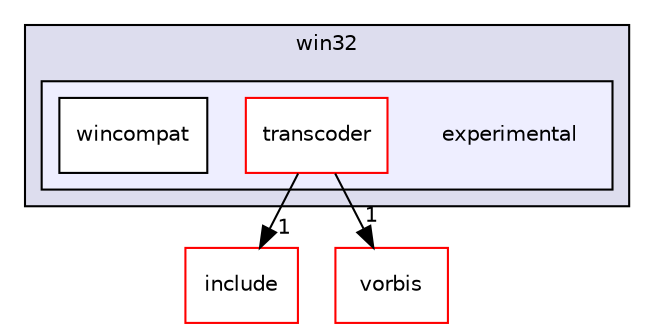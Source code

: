 digraph "theora/libtheora-1.1.1/win32/experimental" {
  compound=true
  node [ fontsize="10", fontname="Helvetica"];
  edge [ labelfontsize="10", labelfontname="Helvetica"];
  subgraph clusterdir_392948c82fc5ba7016da7db5a0a3dbd5 {
    graph [ bgcolor="#ddddee", pencolor="black", label="win32" fontname="Helvetica", fontsize="10", URL="dir_392948c82fc5ba7016da7db5a0a3dbd5.html"]
  subgraph clusterdir_edc9fcaf892261da3f1e2cc98e129489 {
    graph [ bgcolor="#eeeeff", pencolor="black", label="" URL="dir_edc9fcaf892261da3f1e2cc98e129489.html"];
    dir_edc9fcaf892261da3f1e2cc98e129489 [shape=plaintext label="experimental"];
    dir_926f51ea86e57d24ba05dc1fb8448612 [shape=box label="transcoder" color="red" fillcolor="white" style="filled" URL="dir_926f51ea86e57d24ba05dc1fb8448612.html"];
    dir_fc0952a0d9df6c0e49dd31276da97b72 [shape=box label="wincompat" color="black" fillcolor="white" style="filled" URL="dir_fc0952a0d9df6c0e49dd31276da97b72.html"];
  }
  }
  dir_660faa87ecdc6733f7471c0aed65ffb2 [shape=box label="include" fillcolor="white" style="filled" color="red" URL="dir_660faa87ecdc6733f7471c0aed65ffb2.html"];
  dir_004a8bee42395890dcb0f2ad4a25931c [shape=box label="vorbis" fillcolor="white" style="filled" color="red" URL="dir_004a8bee42395890dcb0f2ad4a25931c.html"];
  dir_926f51ea86e57d24ba05dc1fb8448612->dir_660faa87ecdc6733f7471c0aed65ffb2 [headlabel="1", labeldistance=1.5 headhref="dir_001809_001800.html"];
  dir_926f51ea86e57d24ba05dc1fb8448612->dir_004a8bee42395890dcb0f2ad4a25931c [headlabel="1", labeldistance=1.5 headhref="dir_001809_000075.html"];
}
